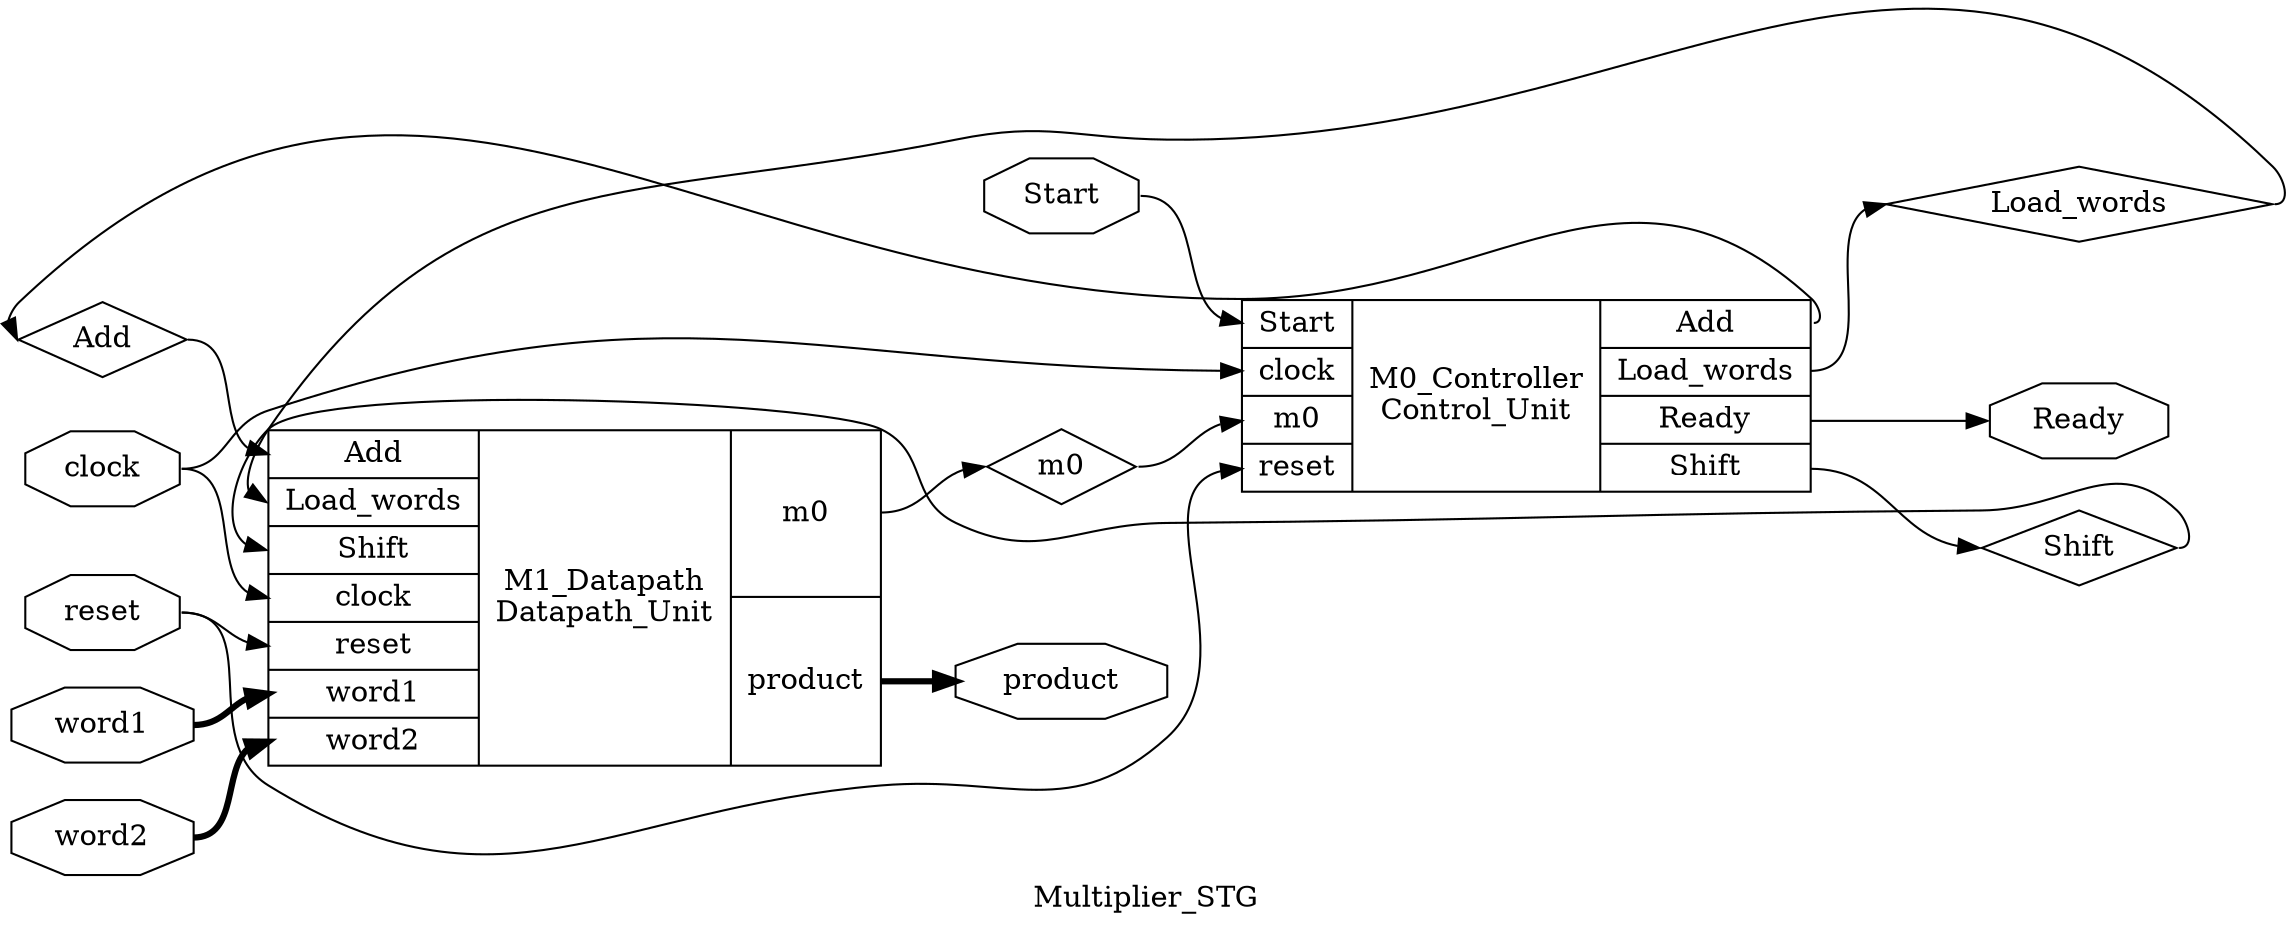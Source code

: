 digraph "Multiplier_STG" {
label="Multiplier_STG";
rankdir="LR";
remincross=true;
n1 [ shape=diamond, label="Add", color="black", fontcolor="black" ];
n2 [ shape=diamond, label="Shift", color="black", fontcolor="black" ];
n3 [ shape=diamond, label="Load_words", color="black", fontcolor="black" ];
n4 [ shape=diamond, label="m0", color="black", fontcolor="black" ];
n5 [ shape=octagon, label="reset", color="black", fontcolor="black" ];
n6 [ shape=octagon, label="clock", color="black", fontcolor="black" ];
n7 [ shape=octagon, label="Start", color="black", fontcolor="black" ];
n8 [ shape=octagon, label="word2", color="black", fontcolor="black" ];
n9 [ shape=octagon, label="word1", color="black", fontcolor="black" ];
n10 [ shape=octagon, label="Ready", color="black", fontcolor="black" ];
n11 [ shape=octagon, label="product", color="black", fontcolor="black" ];
c12 [ shape=record, label="{{<p1> Add|<p3> Load_words|<p2> Shift|<p6> clock|<p5> reset|<p9> word1|<p8> word2}|M1_Datapath\nDatapath_Unit|{<p4> m0|<p11> product}}" ];
c13 [ shape=record, label="{{<p7> Start|<p6> clock|<p4> m0|<p5> reset}|M0_Controller\nControl_Unit|{<p1> Add|<p3> Load_words|<p10> Ready|<p2> Shift}}" ];
c13:p1:e -> n1:w [color="black", label=""];
n1:e -> c12:p1:w [color="black", label=""];
c13:p10:e -> n10:w [color="black", label=""];
c12:p11:e -> n11:w [color="black", style="setlinewidth(3)", label=""];
c13:p2:e -> n2:w [color="black", label=""];
n2:e -> c12:p2:w [color="black", label=""];
c13:p3:e -> n3:w [color="black", label=""];
n3:e -> c12:p3:w [color="black", label=""];
c12:p4:e -> n4:w [color="black", label=""];
n4:e -> c13:p4:w [color="black", label=""];
n5:e -> c12:p5:w [color="black", label=""];
n5:e -> c13:p5:w [color="black", label=""];
n6:e -> c12:p6:w [color="black", label=""];
n6:e -> c13:p6:w [color="black", label=""];
n7:e -> c13:p7:w [color="black", label=""];
n8:e -> c12:p8:w [color="black", style="setlinewidth(3)", label=""];
n9:e -> c12:p9:w [color="black", style="setlinewidth(3)", label=""];
}
